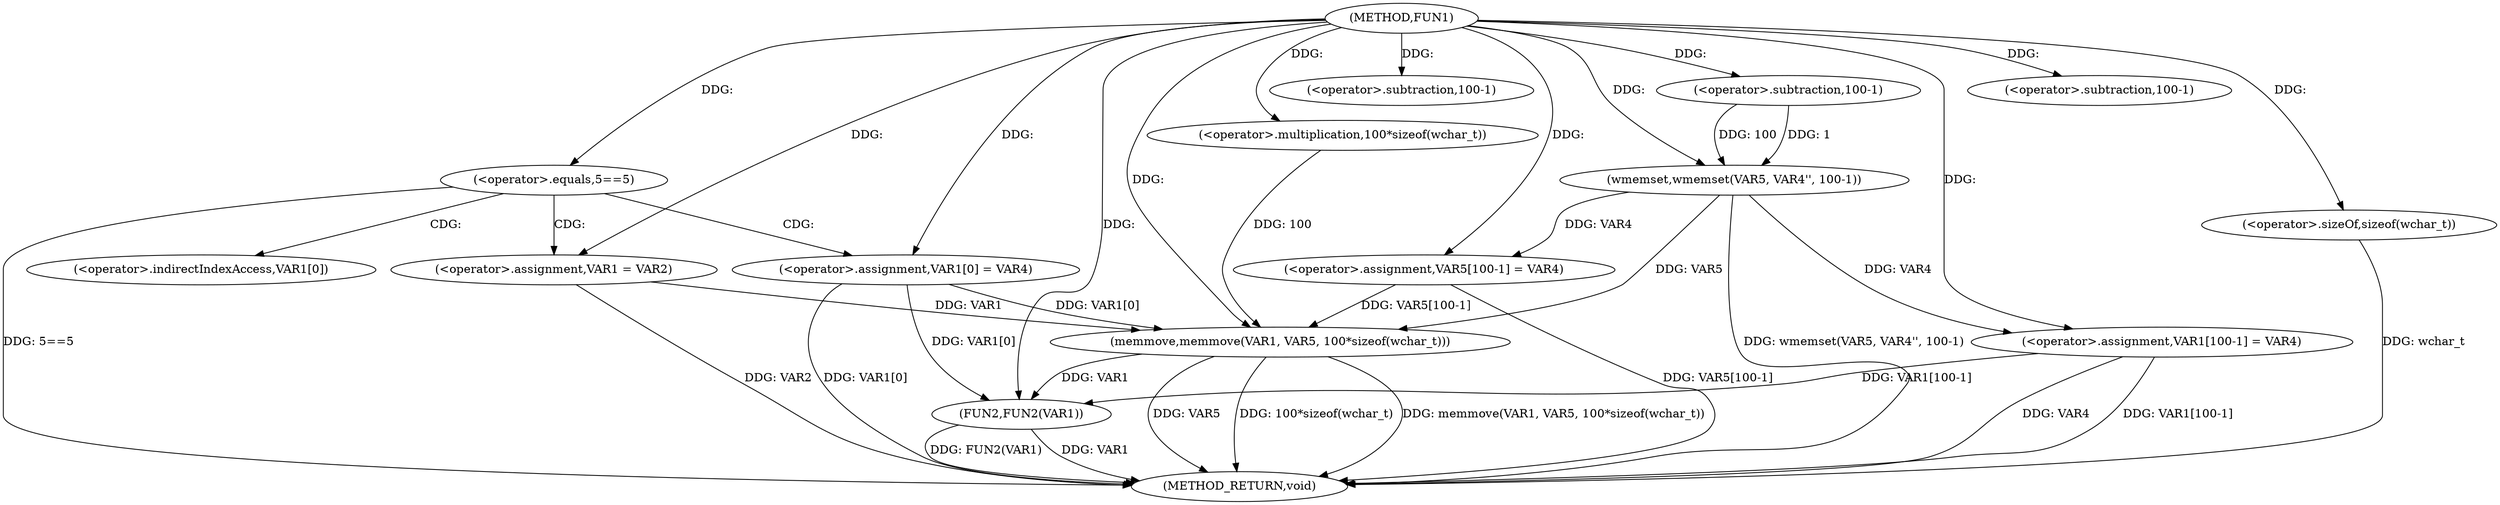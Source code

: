 digraph FUN1 {  
"1000100" [label = "(METHOD,FUN1)" ]
"1000149" [label = "(METHOD_RETURN,void)" ]
"1000106" [label = "(<operator>.equals,5==5)" ]
"1000110" [label = "(<operator>.assignment,VAR1 = VAR2)" ]
"1000113" [label = "(<operator>.assignment,VAR1[0] = VAR4)" ]
"1000120" [label = "(wmemset,wmemset(VAR5, VAR4'', 100-1))" ]
"1000123" [label = "(<operator>.subtraction,100-1)" ]
"1000126" [label = "(<operator>.assignment,VAR5[100-1] = VAR4)" ]
"1000129" [label = "(<operator>.subtraction,100-1)" ]
"1000133" [label = "(memmove,memmove(VAR1, VAR5, 100*sizeof(wchar_t)))" ]
"1000136" [label = "(<operator>.multiplication,100*sizeof(wchar_t))" ]
"1000138" [label = "(<operator>.sizeOf,sizeof(wchar_t))" ]
"1000140" [label = "(<operator>.assignment,VAR1[100-1] = VAR4)" ]
"1000143" [label = "(<operator>.subtraction,100-1)" ]
"1000147" [label = "(FUN2,FUN2(VAR1))" ]
"1000114" [label = "(<operator>.indirectIndexAccess,VAR1[0])" ]
  "1000113" -> "1000149"  [ label = "DDG: VAR1[0]"] 
  "1000147" -> "1000149"  [ label = "DDG: VAR1"] 
  "1000126" -> "1000149"  [ label = "DDG: VAR5[100-1]"] 
  "1000140" -> "1000149"  [ label = "DDG: VAR4"] 
  "1000147" -> "1000149"  [ label = "DDG: FUN2(VAR1)"] 
  "1000106" -> "1000149"  [ label = "DDG: 5==5"] 
  "1000140" -> "1000149"  [ label = "DDG: VAR1[100-1]"] 
  "1000138" -> "1000149"  [ label = "DDG: wchar_t"] 
  "1000133" -> "1000149"  [ label = "DDG: memmove(VAR1, VAR5, 100*sizeof(wchar_t))"] 
  "1000110" -> "1000149"  [ label = "DDG: VAR2"] 
  "1000133" -> "1000149"  [ label = "DDG: VAR5"] 
  "1000120" -> "1000149"  [ label = "DDG: wmemset(VAR5, VAR4'', 100-1)"] 
  "1000133" -> "1000149"  [ label = "DDG: 100*sizeof(wchar_t)"] 
  "1000100" -> "1000106"  [ label = "DDG: "] 
  "1000100" -> "1000110"  [ label = "DDG: "] 
  "1000100" -> "1000113"  [ label = "DDG: "] 
  "1000100" -> "1000120"  [ label = "DDG: "] 
  "1000123" -> "1000120"  [ label = "DDG: 100"] 
  "1000123" -> "1000120"  [ label = "DDG: 1"] 
  "1000100" -> "1000123"  [ label = "DDG: "] 
  "1000120" -> "1000126"  [ label = "DDG: VAR4"] 
  "1000100" -> "1000126"  [ label = "DDG: "] 
  "1000100" -> "1000129"  [ label = "DDG: "] 
  "1000113" -> "1000133"  [ label = "DDG: VAR1[0]"] 
  "1000110" -> "1000133"  [ label = "DDG: VAR1"] 
  "1000100" -> "1000133"  [ label = "DDG: "] 
  "1000120" -> "1000133"  [ label = "DDG: VAR5"] 
  "1000126" -> "1000133"  [ label = "DDG: VAR5[100-1]"] 
  "1000136" -> "1000133"  [ label = "DDG: 100"] 
  "1000100" -> "1000136"  [ label = "DDG: "] 
  "1000100" -> "1000138"  [ label = "DDG: "] 
  "1000100" -> "1000140"  [ label = "DDG: "] 
  "1000120" -> "1000140"  [ label = "DDG: VAR4"] 
  "1000100" -> "1000143"  [ label = "DDG: "] 
  "1000113" -> "1000147"  [ label = "DDG: VAR1[0]"] 
  "1000140" -> "1000147"  [ label = "DDG: VAR1[100-1]"] 
  "1000133" -> "1000147"  [ label = "DDG: VAR1"] 
  "1000100" -> "1000147"  [ label = "DDG: "] 
  "1000106" -> "1000110"  [ label = "CDG: "] 
  "1000106" -> "1000113"  [ label = "CDG: "] 
  "1000106" -> "1000114"  [ label = "CDG: "] 
}
